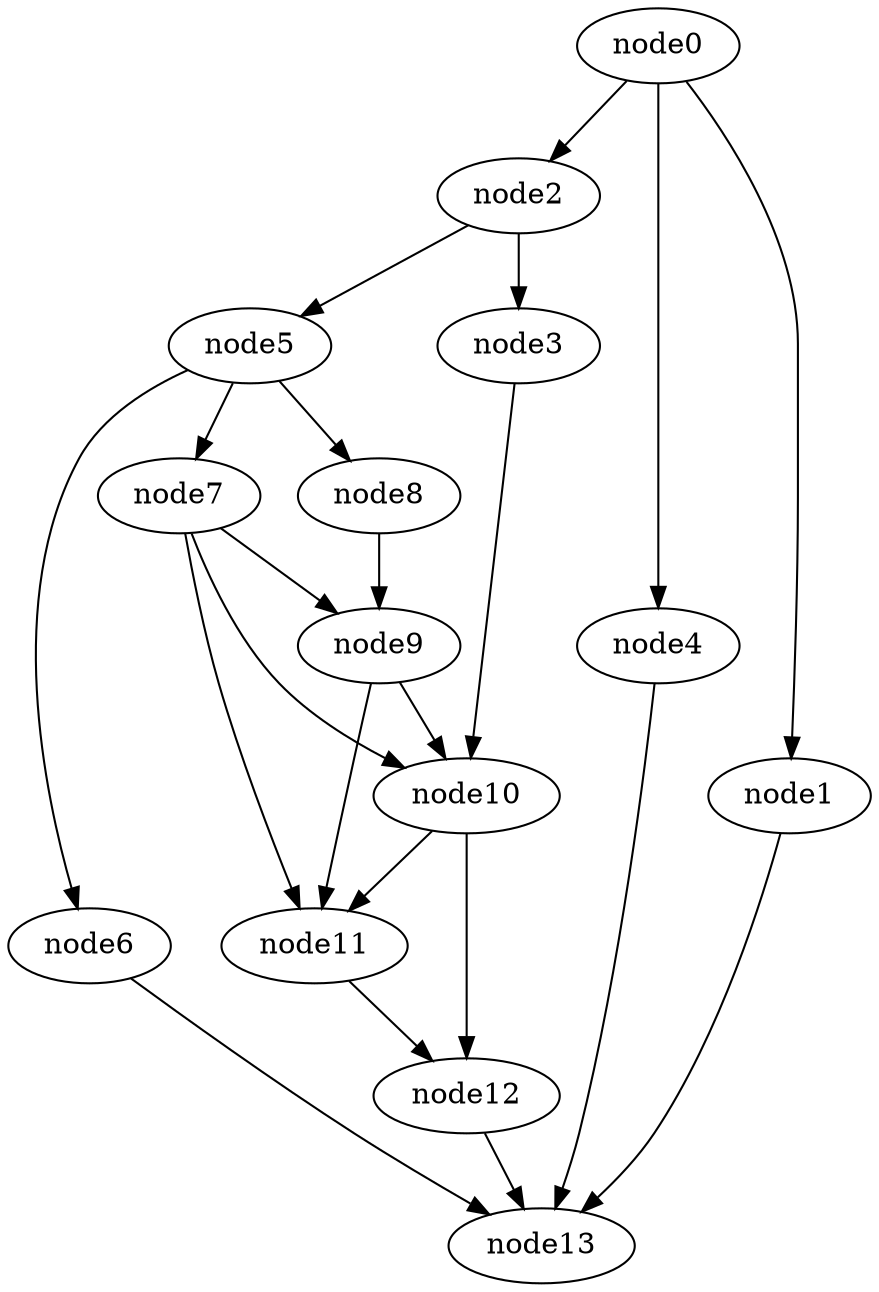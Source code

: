 digraph g{
	node13
	node12 -> node13
	node11 -> node12
	node10 -> node12
	node10 -> node11
	node9 -> node11
	node9 -> node10
	node8 -> node9
	node7 -> node11
	node7 -> node10
	node7 -> node9
	node6 -> node13
	node5 -> node8
	node5 -> node7
	node5 -> node6
	node4 -> node13
	node3 -> node10
	node2 -> node5
	node2 -> node3
	node1 -> node13
	node0 -> node4
	node0 -> node2
	node0 -> node1
}
